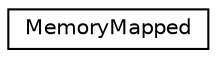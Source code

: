 digraph "Graphical Class Hierarchy"
{
  edge [fontname="Helvetica",fontsize="10",labelfontname="Helvetica",labelfontsize="10"];
  node [fontname="Helvetica",fontsize="10",shape=record];
  rankdir="LR";
  Node1 [label="MemoryMapped",height=0.2,width=0.4,color="black", fillcolor="white", style="filled",URL="$class_memory_mapped.html",tooltip="Portable read-only memory mapping (Windows and Linux) "];
}

